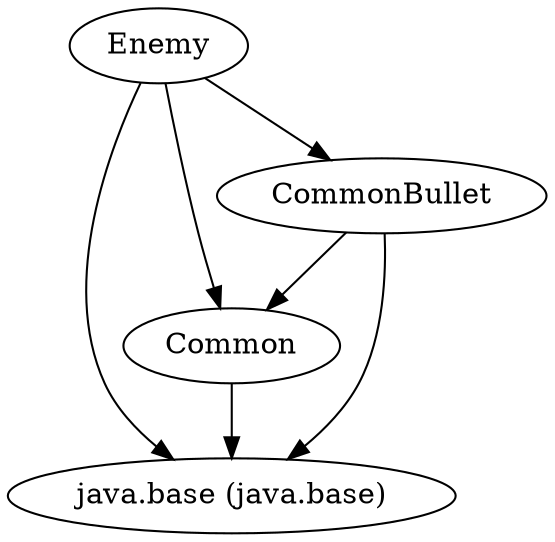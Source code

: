 digraph "summary" {
  "Common"                                           -> "java.base (java.base)";
  "CommonBullet"                                     -> "Common";
  "CommonBullet"                                     -> "java.base (java.base)";
  "Enemy"                                            -> "Common";
  "Enemy"                                            -> "CommonBullet";
  "Enemy"                                            -> "java.base (java.base)";
}
